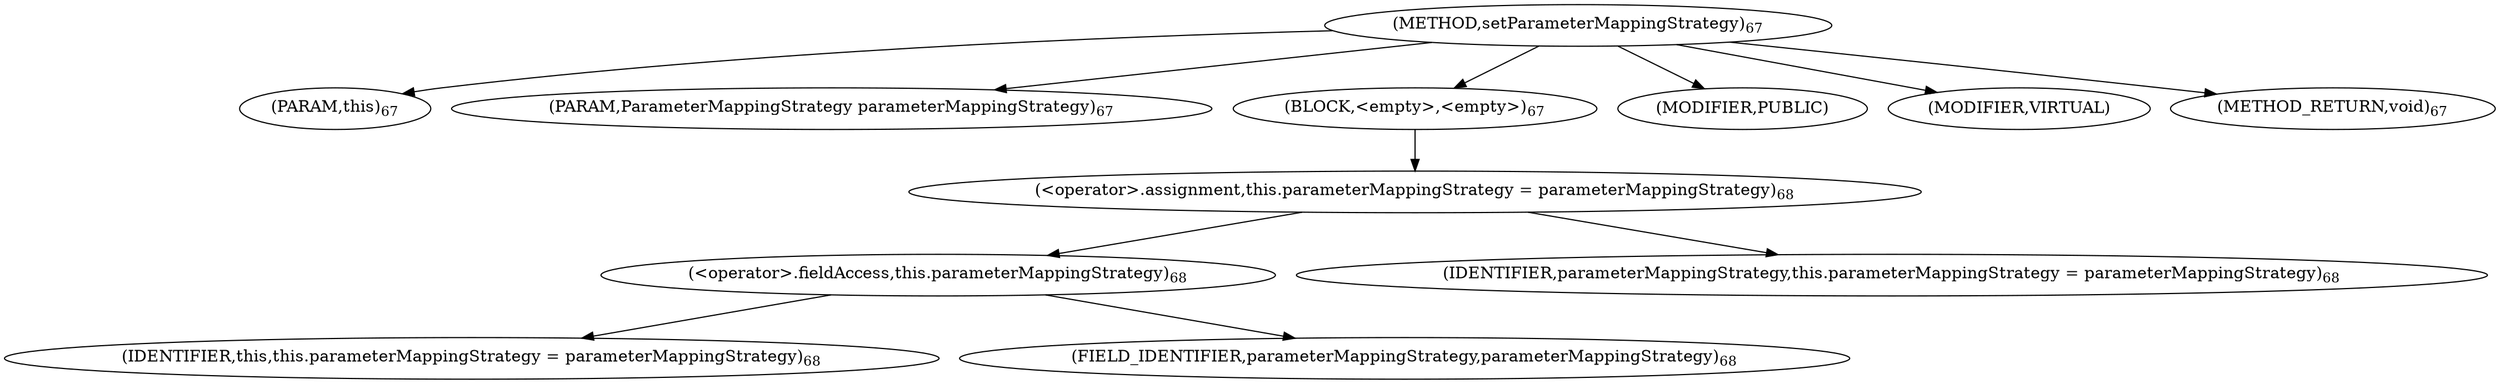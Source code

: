digraph "setParameterMappingStrategy" {  
"106" [label = <(METHOD,setParameterMappingStrategy)<SUB>67</SUB>> ]
"14" [label = <(PARAM,this)<SUB>67</SUB>> ]
"107" [label = <(PARAM,ParameterMappingStrategy parameterMappingStrategy)<SUB>67</SUB>> ]
"108" [label = <(BLOCK,&lt;empty&gt;,&lt;empty&gt;)<SUB>67</SUB>> ]
"109" [label = <(&lt;operator&gt;.assignment,this.parameterMappingStrategy = parameterMappingStrategy)<SUB>68</SUB>> ]
"110" [label = <(&lt;operator&gt;.fieldAccess,this.parameterMappingStrategy)<SUB>68</SUB>> ]
"13" [label = <(IDENTIFIER,this,this.parameterMappingStrategy = parameterMappingStrategy)<SUB>68</SUB>> ]
"111" [label = <(FIELD_IDENTIFIER,parameterMappingStrategy,parameterMappingStrategy)<SUB>68</SUB>> ]
"112" [label = <(IDENTIFIER,parameterMappingStrategy,this.parameterMappingStrategy = parameterMappingStrategy)<SUB>68</SUB>> ]
"113" [label = <(MODIFIER,PUBLIC)> ]
"114" [label = <(MODIFIER,VIRTUAL)> ]
"115" [label = <(METHOD_RETURN,void)<SUB>67</SUB>> ]
  "106" -> "14" 
  "106" -> "107" 
  "106" -> "108" 
  "106" -> "113" 
  "106" -> "114" 
  "106" -> "115" 
  "108" -> "109" 
  "109" -> "110" 
  "109" -> "112" 
  "110" -> "13" 
  "110" -> "111" 
}
